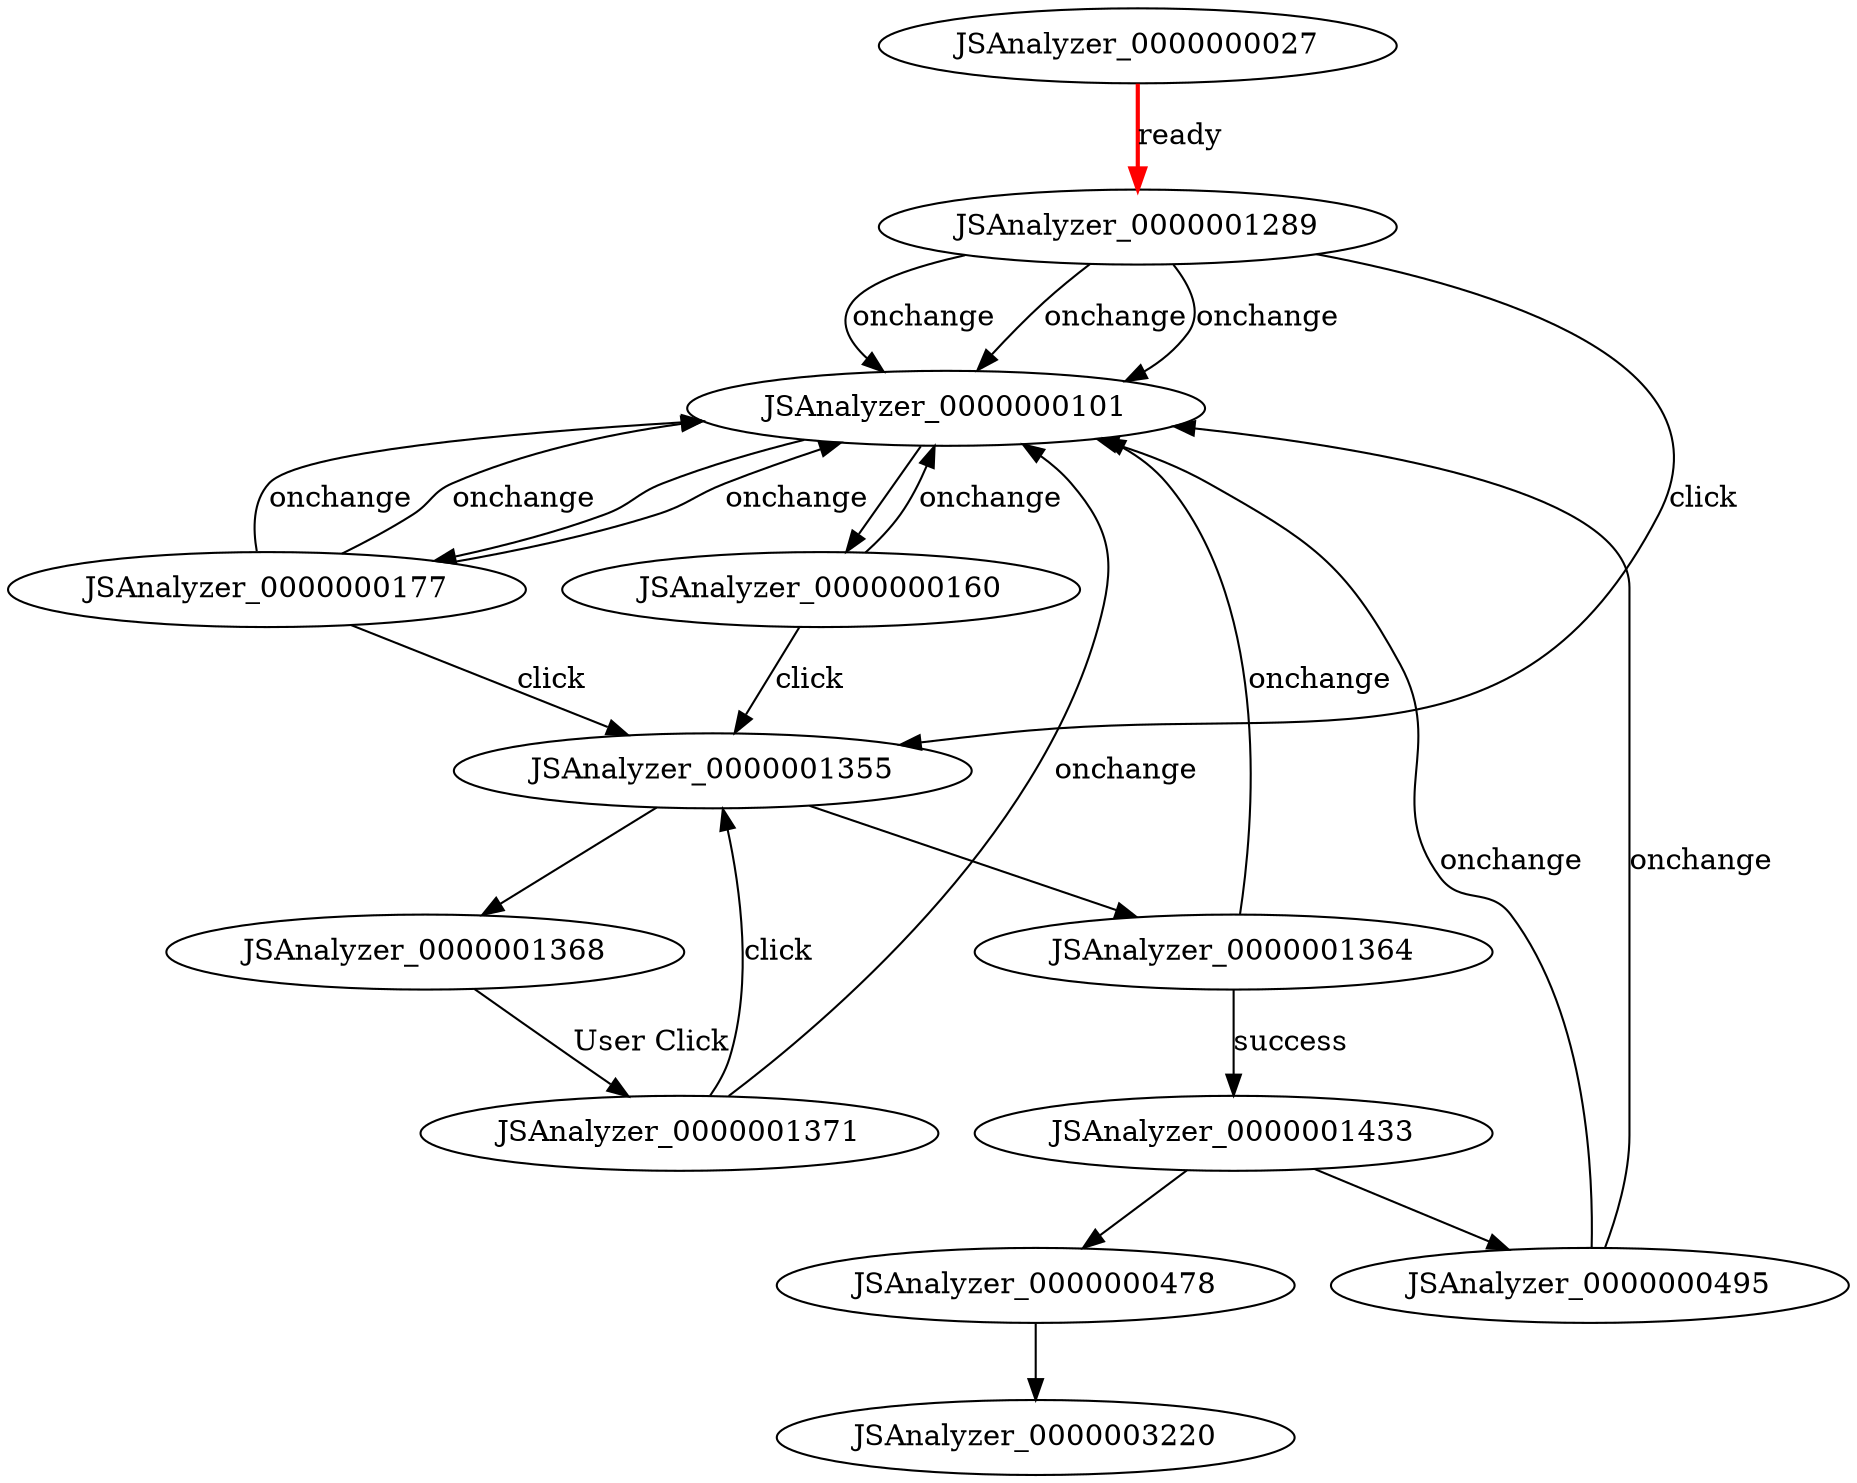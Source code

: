 digraph FSM {
JSAnalyzer_0000000027;
JSAnalyzer_0000000101;
JSAnalyzer_0000000160;
JSAnalyzer_0000000177;
JSAnalyzer_0000000478;
JSAnalyzer_0000000495;
JSAnalyzer_0000001289;
JSAnalyzer_0000001355;
JSAnalyzer_0000001364;
JSAnalyzer_0000001368;
JSAnalyzer_0000001433;
JSAnalyzer_0000001371;
JSAnalyzer_0000000101 -> JSAnalyzer_0000000160 []
JSAnalyzer_0000000101 -> JSAnalyzer_0000000177 []
JSAnalyzer_0000001433 -> JSAnalyzer_0000000478 []
JSAnalyzer_0000001433 -> JSAnalyzer_0000000495 []
JSAnalyzer_0000001355 -> JSAnalyzer_0000001364 []
JSAnalyzer_0000001355 -> JSAnalyzer_0000001368 []
JSAnalyzer_0000000027 -> JSAnalyzer_0000001289 [label="ready",style=bold,color=red]
JSAnalyzer_0000000160 -> JSAnalyzer_0000000101 [label="onchange"]
JSAnalyzer_0000000160 -> JSAnalyzer_0000001355 [label="click"]
JSAnalyzer_0000000177 -> JSAnalyzer_0000000101 [label="onchange"]
JSAnalyzer_0000000177 -> JSAnalyzer_0000000101 [label="onchange"]
JSAnalyzer_0000000177 -> JSAnalyzer_0000000101 [label="onchange"]
JSAnalyzer_0000000177 -> JSAnalyzer_0000001355 [label="click"]
JSAnalyzer_0000000495 -> JSAnalyzer_0000000101 [label="onchange"]
JSAnalyzer_0000000495 -> JSAnalyzer_0000000101 [label="onchange"]
JSAnalyzer_0000001289 -> JSAnalyzer_0000000101 [label="onchange"]
JSAnalyzer_0000001289 -> JSAnalyzer_0000000101 [label="onchange"]
JSAnalyzer_0000001289 -> JSAnalyzer_0000000101 [label="onchange"]
JSAnalyzer_0000001289 -> JSAnalyzer_0000001355 [label="click"]
JSAnalyzer_0000001364 -> JSAnalyzer_0000001433 [label="success"]
JSAnalyzer_0000001364 -> JSAnalyzer_0000000101 [label="onchange"]
JSAnalyzer_0000001368 -> JSAnalyzer_0000001371 [label="User Click"]
JSAnalyzer_0000001371 -> JSAnalyzer_0000000101 [label="onchange"]
JSAnalyzer_0000001371 -> JSAnalyzer_0000001355 [label="click"]
JSAnalyzer_0000000478 -> JSAnalyzer_0000003220 []
}
